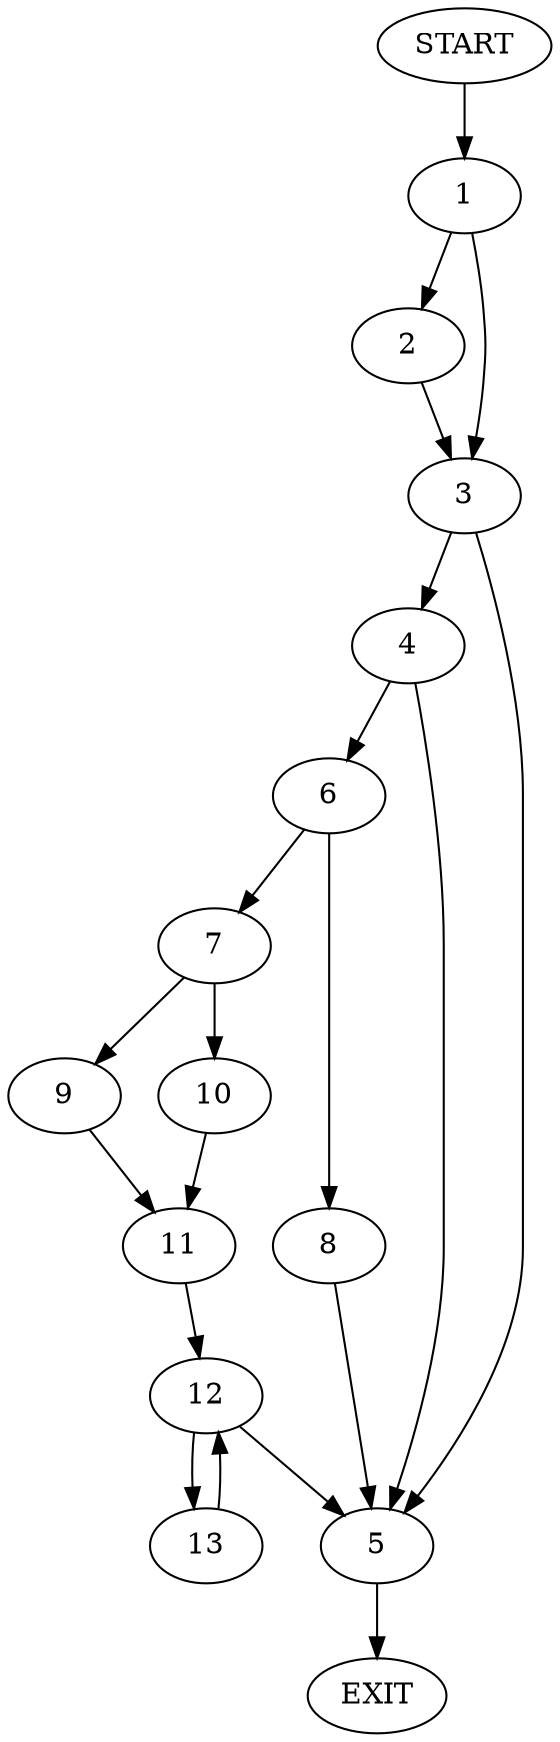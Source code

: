 digraph {
0 [label="START"];
1;
2;
3;
4;
5;
6;
7;
8;
9;
10;
11;
12;
13;
14 [label="EXIT"];
0 -> 1;
1 -> 2;
1 -> 3;
3 -> 4;
3 -> 5;
2 -> 3;
5 -> 14;
4 -> 6;
4 -> 5;
6 -> 7;
6 -> 8;
7 -> 9;
7 -> 10;
8 -> 5;
10 -> 11;
9 -> 11;
11 -> 12;
12 -> 13;
12 -> 5;
13 -> 12;
}